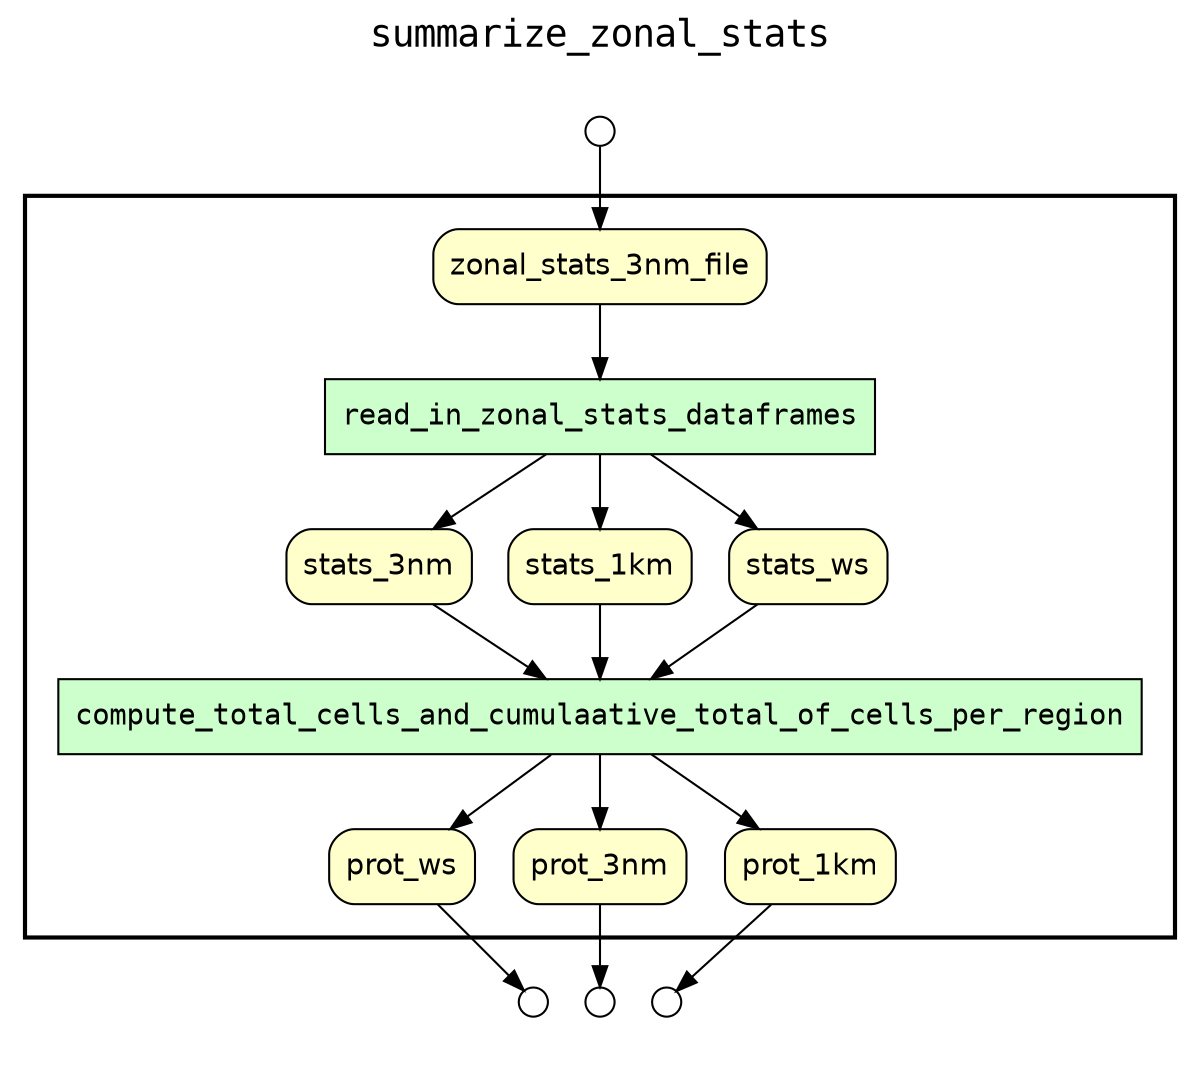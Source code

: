 
digraph yw_data_view {
rankdir=TB
fontname=Courier; fontsize=18; labelloc=t
label="summarize_zonal_stats"
subgraph cluster_workflow { label=""; color=black; penwidth=2
subgraph cluster_workflow_inner { label=""; color=white
node[shape=box style="filled" fillcolor="#CCFFCC" peripheries=1 fontname=Courier]
compute_total_cells_and_cumulaative_total_of_cells_per_region
read_in_zonal_stats_dataframes
node[shape=box style="filled" fillcolor="#CCFFCC" peripheries=1 fontname=Courier]
node[shape=box style="rounded,filled" fillcolor="#FFFFCC" peripheries=1 fontname=Helvetica]
zonal_stats_3nm_file
stats_3nm
stats_1km
stats_ws
prot_ws
prot_3nm
prot_1km
node[shape=box style="rounded,filled" fillcolor="#FFFFFF" peripheries=1 fontname=Helvetica]
}}
subgraph cluster_inflows { label=""; color=white; penwidth=2
subgraph cluster_inflows_inner { label=""; color=white
node[shape=circle fillcolor="#FFFFFF" peripheries=1 width=0.2]
zonal_stats_3nm_file_inflow [label=""]
}}
subgraph cluster_outflows { label=""; color=white; penwidth=2
subgraph cluster_outflows_inner { label=""; color=white
node[shape=circle fillcolor="#FFFFFF" peripheries=1 width=0.2]
prot_1km_outflow [label=""]
prot_3nm_outflow [label=""]
prot_ws_outflow [label=""]
}}
compute_total_cells_and_cumulaative_total_of_cells_per_region -> prot_1km
compute_total_cells_and_cumulaative_total_of_cells_per_region -> prot_3nm
compute_total_cells_and_cumulaative_total_of_cells_per_region -> prot_ws
read_in_zonal_stats_dataframes -> stats_ws
read_in_zonal_stats_dataframes -> stats_1km
read_in_zonal_stats_dataframes -> stats_3nm
zonal_stats_3nm_file -> read_in_zonal_stats_dataframes
stats_3nm -> compute_total_cells_and_cumulaative_total_of_cells_per_region
stats_1km -> compute_total_cells_and_cumulaative_total_of_cells_per_region
stats_ws -> compute_total_cells_and_cumulaative_total_of_cells_per_region
zonal_stats_3nm_file_inflow -> zonal_stats_3nm_file
prot_1km -> prot_1km_outflow
prot_3nm -> prot_3nm_outflow
prot_ws -> prot_ws_outflow
}

